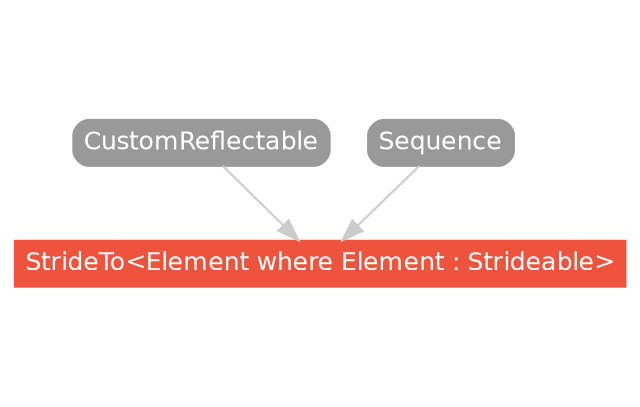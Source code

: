 strict digraph "StrideTo<Element where Element : Strideable> - Type Hierarchy - SwiftDoc.org" {
    pad="0.1,0.8"
    node [shape=box, style="filled,rounded", color="#999999", fillcolor="#999999", fontcolor=white, fontname=Helvetica, fontnames="Helvetica,sansserif", fontsize=12, margin="0.07,0.05", height="0.3"]
    edge [color="#cccccc"]
    "CustomReflectable" [URL="/protocol/CustomReflectable/hierarchy/"]
    "Sequence" [URL="/protocol/Sequence/hierarchy/"]
    "StrideTo<Element where Element : Strideable>" [URL="/type/StrideTo/", style="filled", fillcolor="#ee543d", color="#ee543d"]    "Sequence" -> "StrideTo<Element where Element : Strideable>"
    "CustomReflectable" -> "StrideTo<Element where Element : Strideable>"
    subgraph Types {
        rank = max; "StrideTo<Element where Element : Strideable>";
    }
}